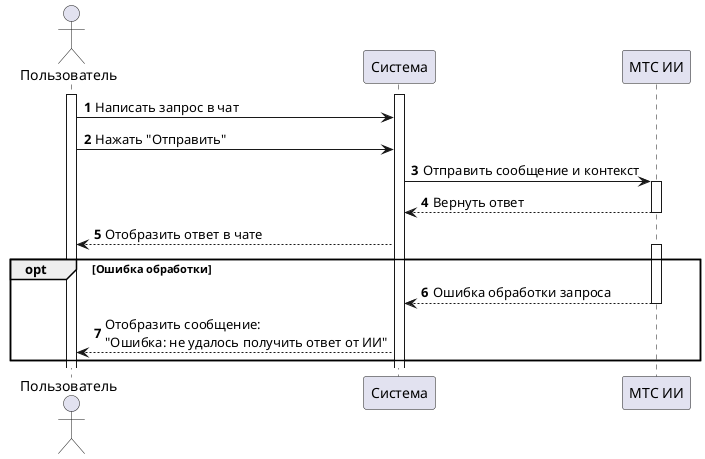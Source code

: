 
@startuml
actor "Пользователь" as User
participant "Система" as System
participant "МТС ИИ" as GPT
autonumber

activate User
activate System
User -> System : Написать запрос в чат
User -> System : Нажать "Отправить"
System -> GPT : Отправить сообщение и контекст

activate GPT
GPT --> System : Вернуть ответ
deactivate GPT

System --> User : Отобразить ответ в чате

opt Ошибка обработки
    activate GPT
    GPT --> System : Ошибка обработки запроса
    deactivate GPT
    System --> User : Отобразить сообщение: \n"Ошибка: не удалось получить ответ от ИИ"
end
@enduml